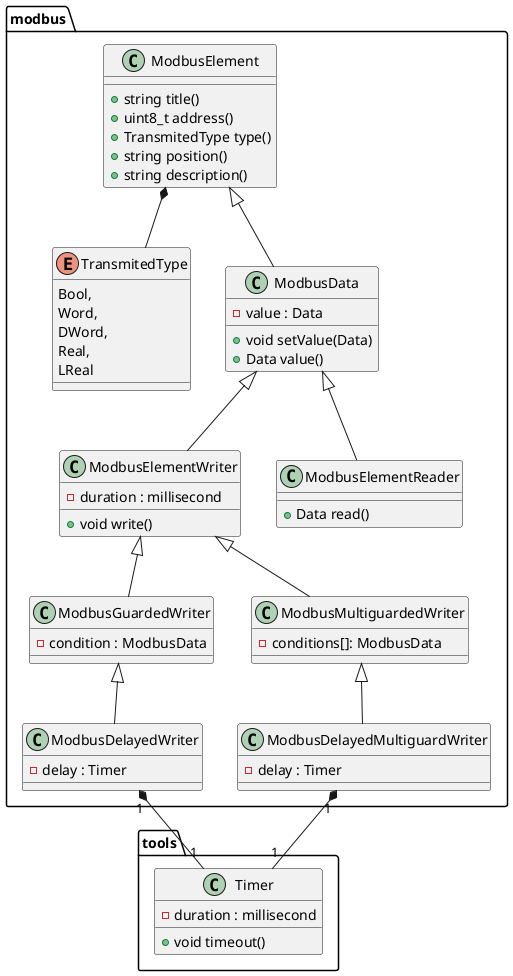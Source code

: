 @startuml

namespace tools {
    class Timer {
        - duration : millisecond
        +void timeout()
    }
}



namespace modbus {
    enum TransmitedType {
        Bool,
        Word,
        DWord,
        Real,
        LReal
    }

    class ModbusElement {
        + string title()
        + uint8_t address()
        + TransmitedType type()
        + string position()
        + string description()
    }

    class ModbusData {
        - value : Data
        + void setValue(Data)
        + Data value()
    }

    class ModbusElementWriter {
        - duration : millisecond
        + void write()
    }

    class ModbusElementReader {
        + Data read()
    }

    class ModbusGuardedWriter {
        - condition : ModbusData
    }

    class ModbusMultiguardedWriter {
        - conditions[]: ModbusData
    }

    class ModbusDelayedWriter {
        - delay : Timer
    }

    class ModbusDelayedMultiguardWriter {
        - delay : Timer
    }

    ModbusElement *-- TransmitedType
    ModbusElement <|-- ModbusData
    ' 
    ModbusData <|-- ModbusElementWriter 
    ModbusData <|-- ModbusElementReader 
    ' 
    ModbusElementWriter <|-- ModbusGuardedWriter
    ModbusGuardedWriter <|-- ModbusDelayedWriter
    ModbusDelayedWriter "1" *-- "1" tools.Timer
    ' 
    ModbusElementWriter <|-- ModbusMultiguardedWriter 
    ModbusMultiguardedWriter <|-- ModbusDelayedMultiguardWriter
    ModbusDelayedMultiguardWriter "1" *-- "1" tools.Timer
}

@enduml